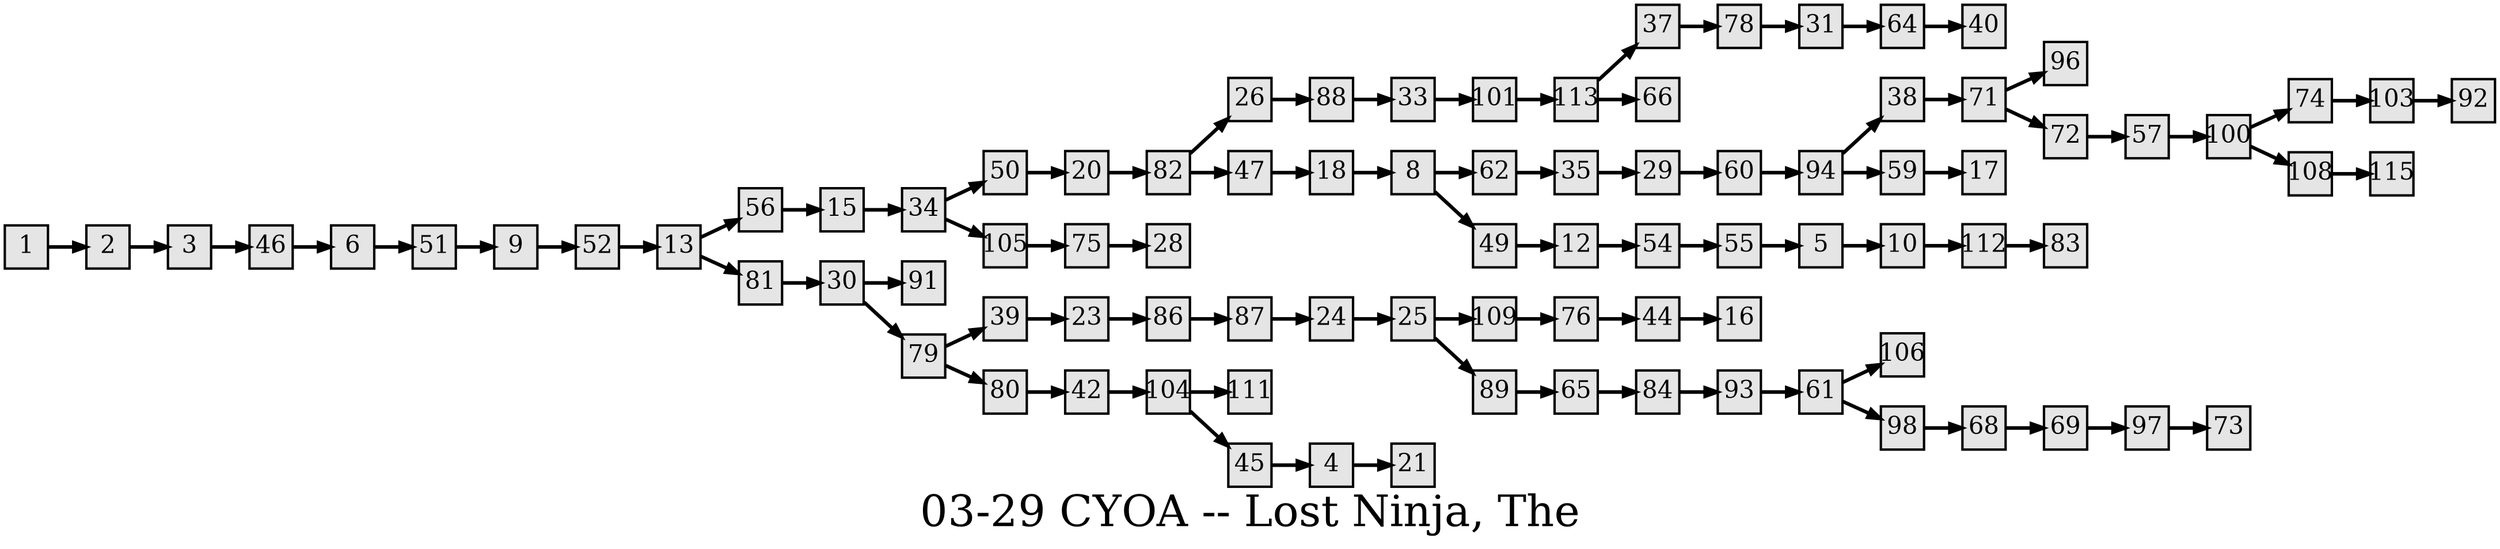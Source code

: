 digraph g{
  graph [ label="03-29 CYOA -- Lost Ninja, The" rankdir=LR, ordering=out, fontsize=36, nodesep="0.35", ranksep="0.45"];
  node  [shape=rect, penwidth=2, fontsize=20, style=filled, fillcolor=grey90, margin="0,0", labelfloat=true, regular=true, fixedsize=true];
  edge  [labelfloat=true, penwidth=3, fontsize=12];

  1 -> 2;
  2 -> 3;
  3 -> 46;
  4 -> 21;
  5 -> 10;
  6 -> 51;
  8 -> 62;
  8 -> 49;
  9 -> 52;
  10 -> 112;
  12 -> 54;
  13 -> 56;
  13 -> 81;
  15 -> 34;
  18 -> 8;
  20 -> 82;
  23 -> 86;
  24 -> 25;
  25 -> 109;
  25 -> 89;
  26 -> 88;
  29 -> 60;
  30 -> 91;
  30 -> 79;
  31 -> 64;
  33 -> 101;
  34 -> 50;
  34 -> 105;
  35 -> 29;
  37 -> 78;
  38 -> 71;
  39 -> 23;
  42 -> 104;
  44 -> 16;
  45 -> 4;
  46 -> 6;
  47 -> 18;
  49 -> 12;
  50 -> 20;
  51 -> 9;
  52 -> 13;
  54 -> 55;
  55 -> 5;
  56 -> 15;
  57 -> 100;
  59 -> 17;
  60 -> 94;
  61 -> 106;
  61 -> 98;
  62 -> 35;
  64 -> 40;
  65 -> 84;
  68 -> 69;
  69 -> 97;
  71 -> 96;
  71 -> 72;
  72 -> 57;
  74 -> 103;
  75 -> 28;
  76 -> 44;
  78 -> 31;
  79 -> 39;
  79 -> 80;
  80 -> 42;
  81 -> 30;
  82 -> 26;
  82 -> 47;
  84 -> 93;
  86 -> 87;
  87 -> 24;
  88 -> 33;
  89 -> 65;
  93 -> 61;
  94 -> 38;
  94 -> 59;
  97 -> 73;
  98 -> 68;
  100 -> 74;
  100 -> 108;
  101 -> 113;
  103 -> 92;
  104 -> 111;
  104 -> 45;
  105 -> 75;
  108 -> 115;
  109 -> 76;
  112 -> 83;
  113 -> 37;
  113 -> 66;
  
}

